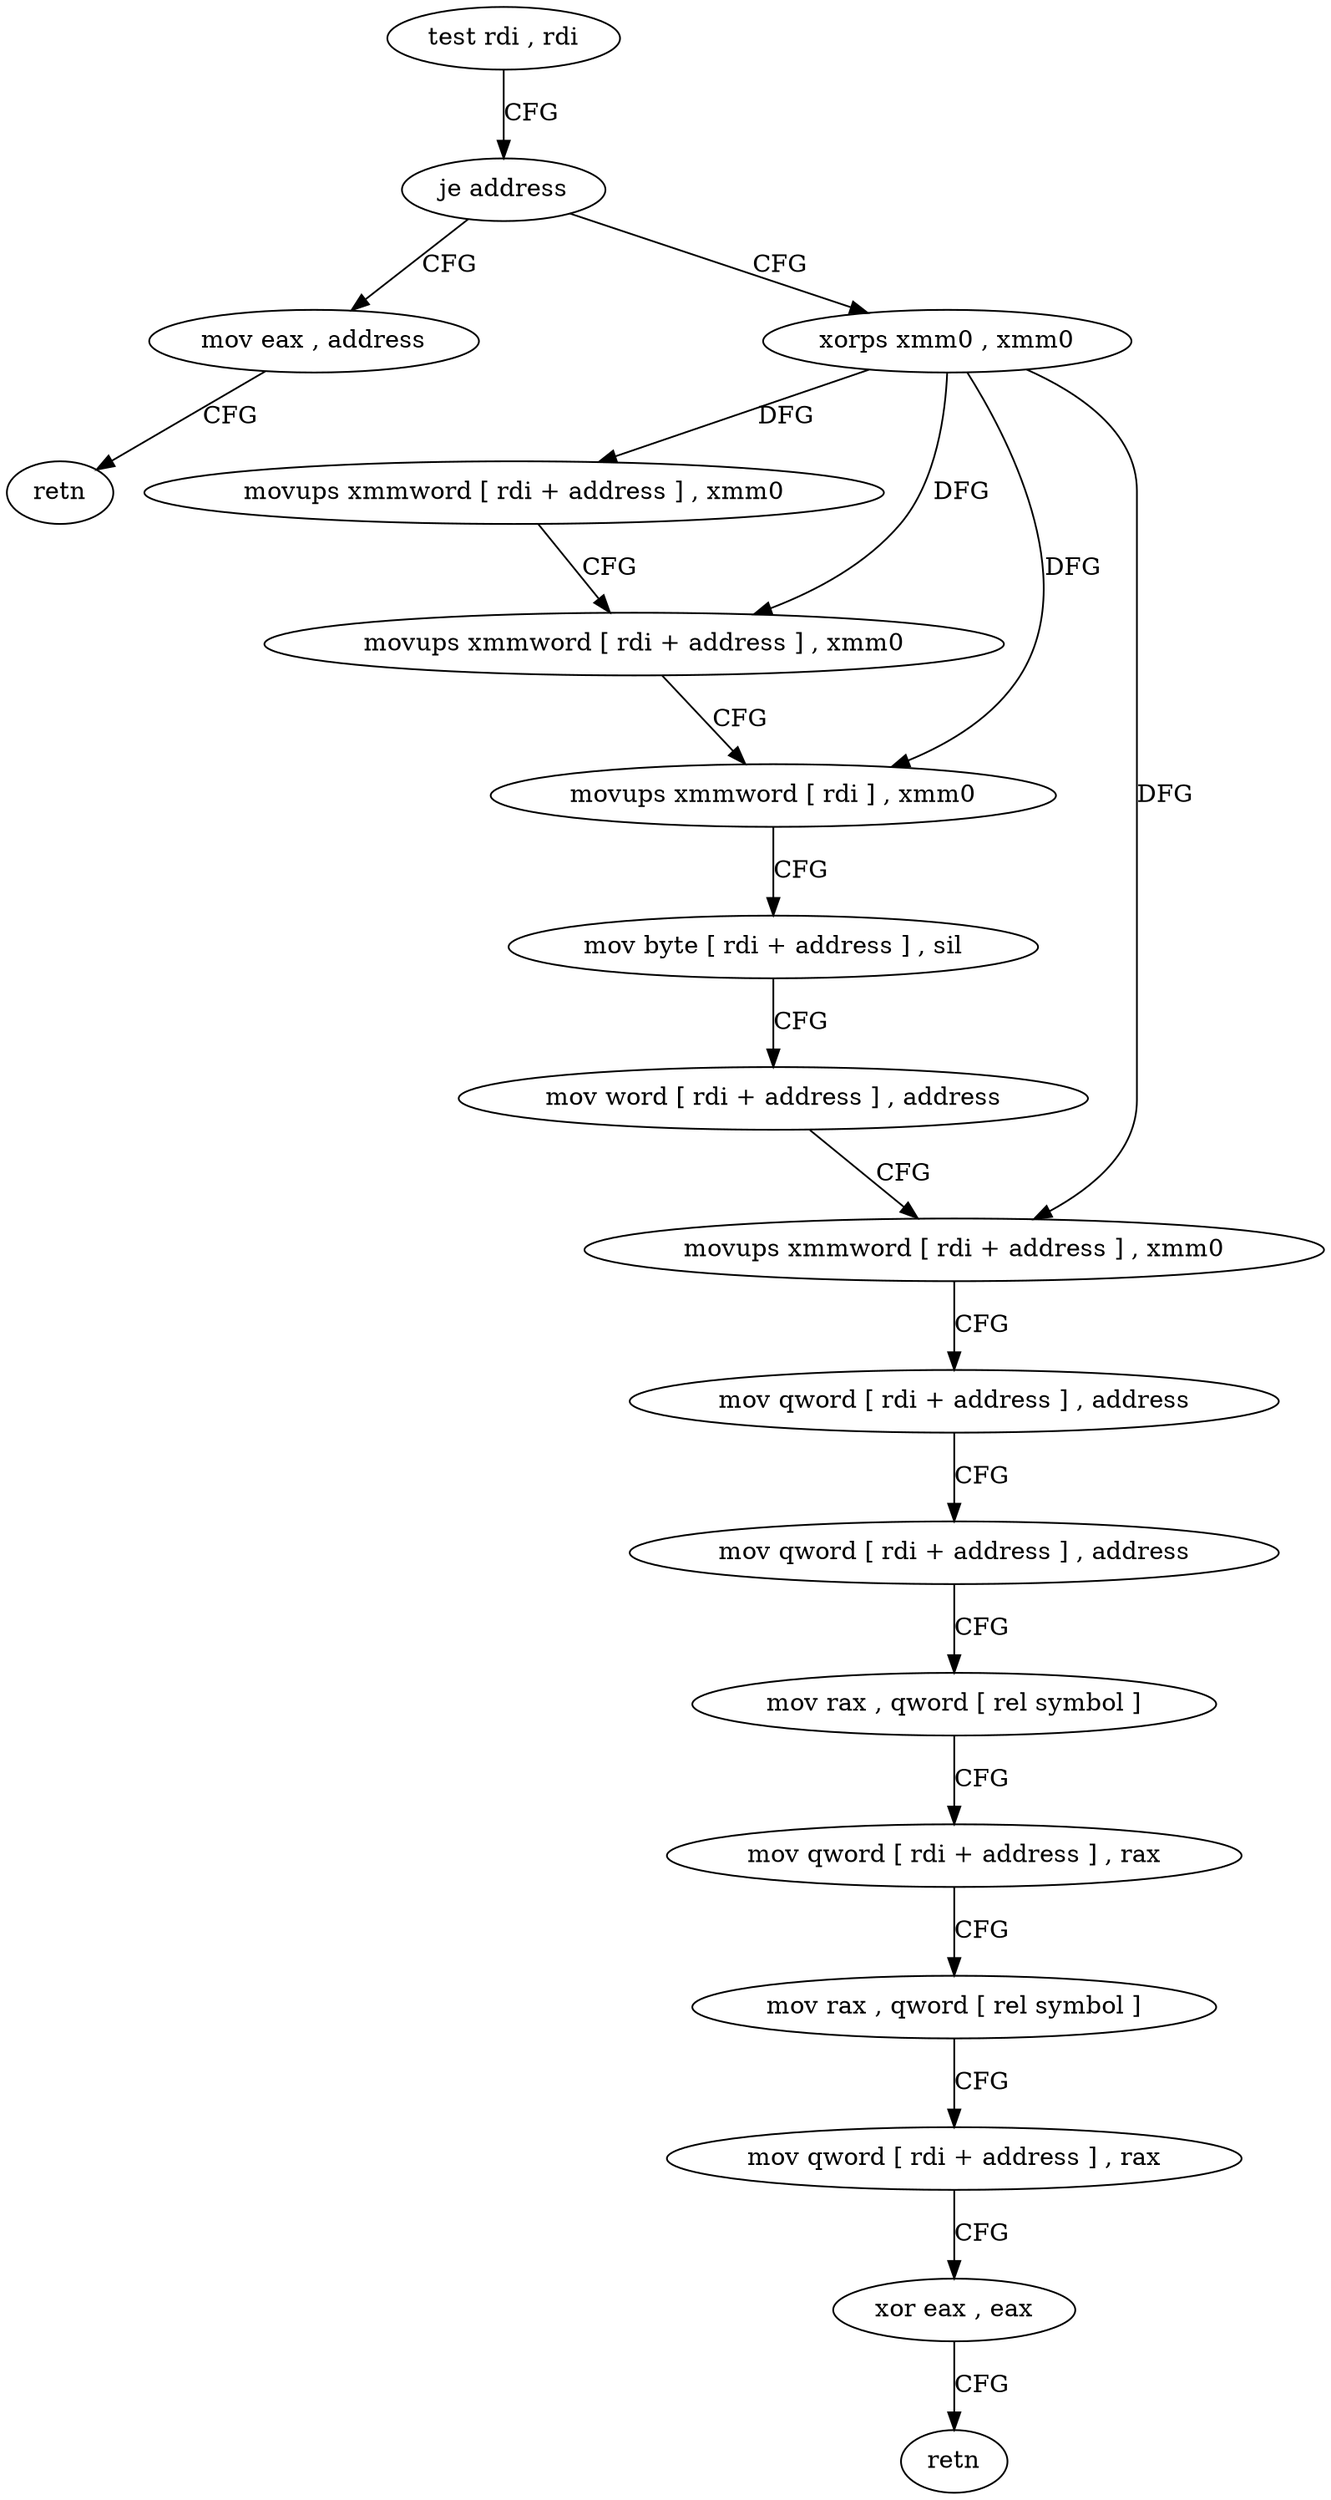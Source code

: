 digraph "func" {
"4295088" [label = "test rdi , rdi" ]
"4295091" [label = "je address" ]
"4295162" [label = "mov eax , address" ]
"4295093" [label = "xorps xmm0 , xmm0" ]
"4295167" [label = "retn" ]
"4295096" [label = "movups xmmword [ rdi + address ] , xmm0" ]
"4295100" [label = "movups xmmword [ rdi + address ] , xmm0" ]
"4295104" [label = "movups xmmword [ rdi ] , xmm0" ]
"4295107" [label = "mov byte [ rdi + address ] , sil" ]
"4295111" [label = "mov word [ rdi + address ] , address" ]
"4295117" [label = "movups xmmword [ rdi + address ] , xmm0" ]
"4295121" [label = "mov qword [ rdi + address ] , address" ]
"4295129" [label = "mov qword [ rdi + address ] , address" ]
"4295137" [label = "mov rax , qword [ rel symbol ]" ]
"4295144" [label = "mov qword [ rdi + address ] , rax" ]
"4295148" [label = "mov rax , qword [ rel symbol ]" ]
"4295155" [label = "mov qword [ rdi + address ] , rax" ]
"4295159" [label = "xor eax , eax" ]
"4295161" [label = "retn" ]
"4295088" -> "4295091" [ label = "CFG" ]
"4295091" -> "4295162" [ label = "CFG" ]
"4295091" -> "4295093" [ label = "CFG" ]
"4295162" -> "4295167" [ label = "CFG" ]
"4295093" -> "4295096" [ label = "DFG" ]
"4295093" -> "4295100" [ label = "DFG" ]
"4295093" -> "4295104" [ label = "DFG" ]
"4295093" -> "4295117" [ label = "DFG" ]
"4295096" -> "4295100" [ label = "CFG" ]
"4295100" -> "4295104" [ label = "CFG" ]
"4295104" -> "4295107" [ label = "CFG" ]
"4295107" -> "4295111" [ label = "CFG" ]
"4295111" -> "4295117" [ label = "CFG" ]
"4295117" -> "4295121" [ label = "CFG" ]
"4295121" -> "4295129" [ label = "CFG" ]
"4295129" -> "4295137" [ label = "CFG" ]
"4295137" -> "4295144" [ label = "CFG" ]
"4295144" -> "4295148" [ label = "CFG" ]
"4295148" -> "4295155" [ label = "CFG" ]
"4295155" -> "4295159" [ label = "CFG" ]
"4295159" -> "4295161" [ label = "CFG" ]
}
